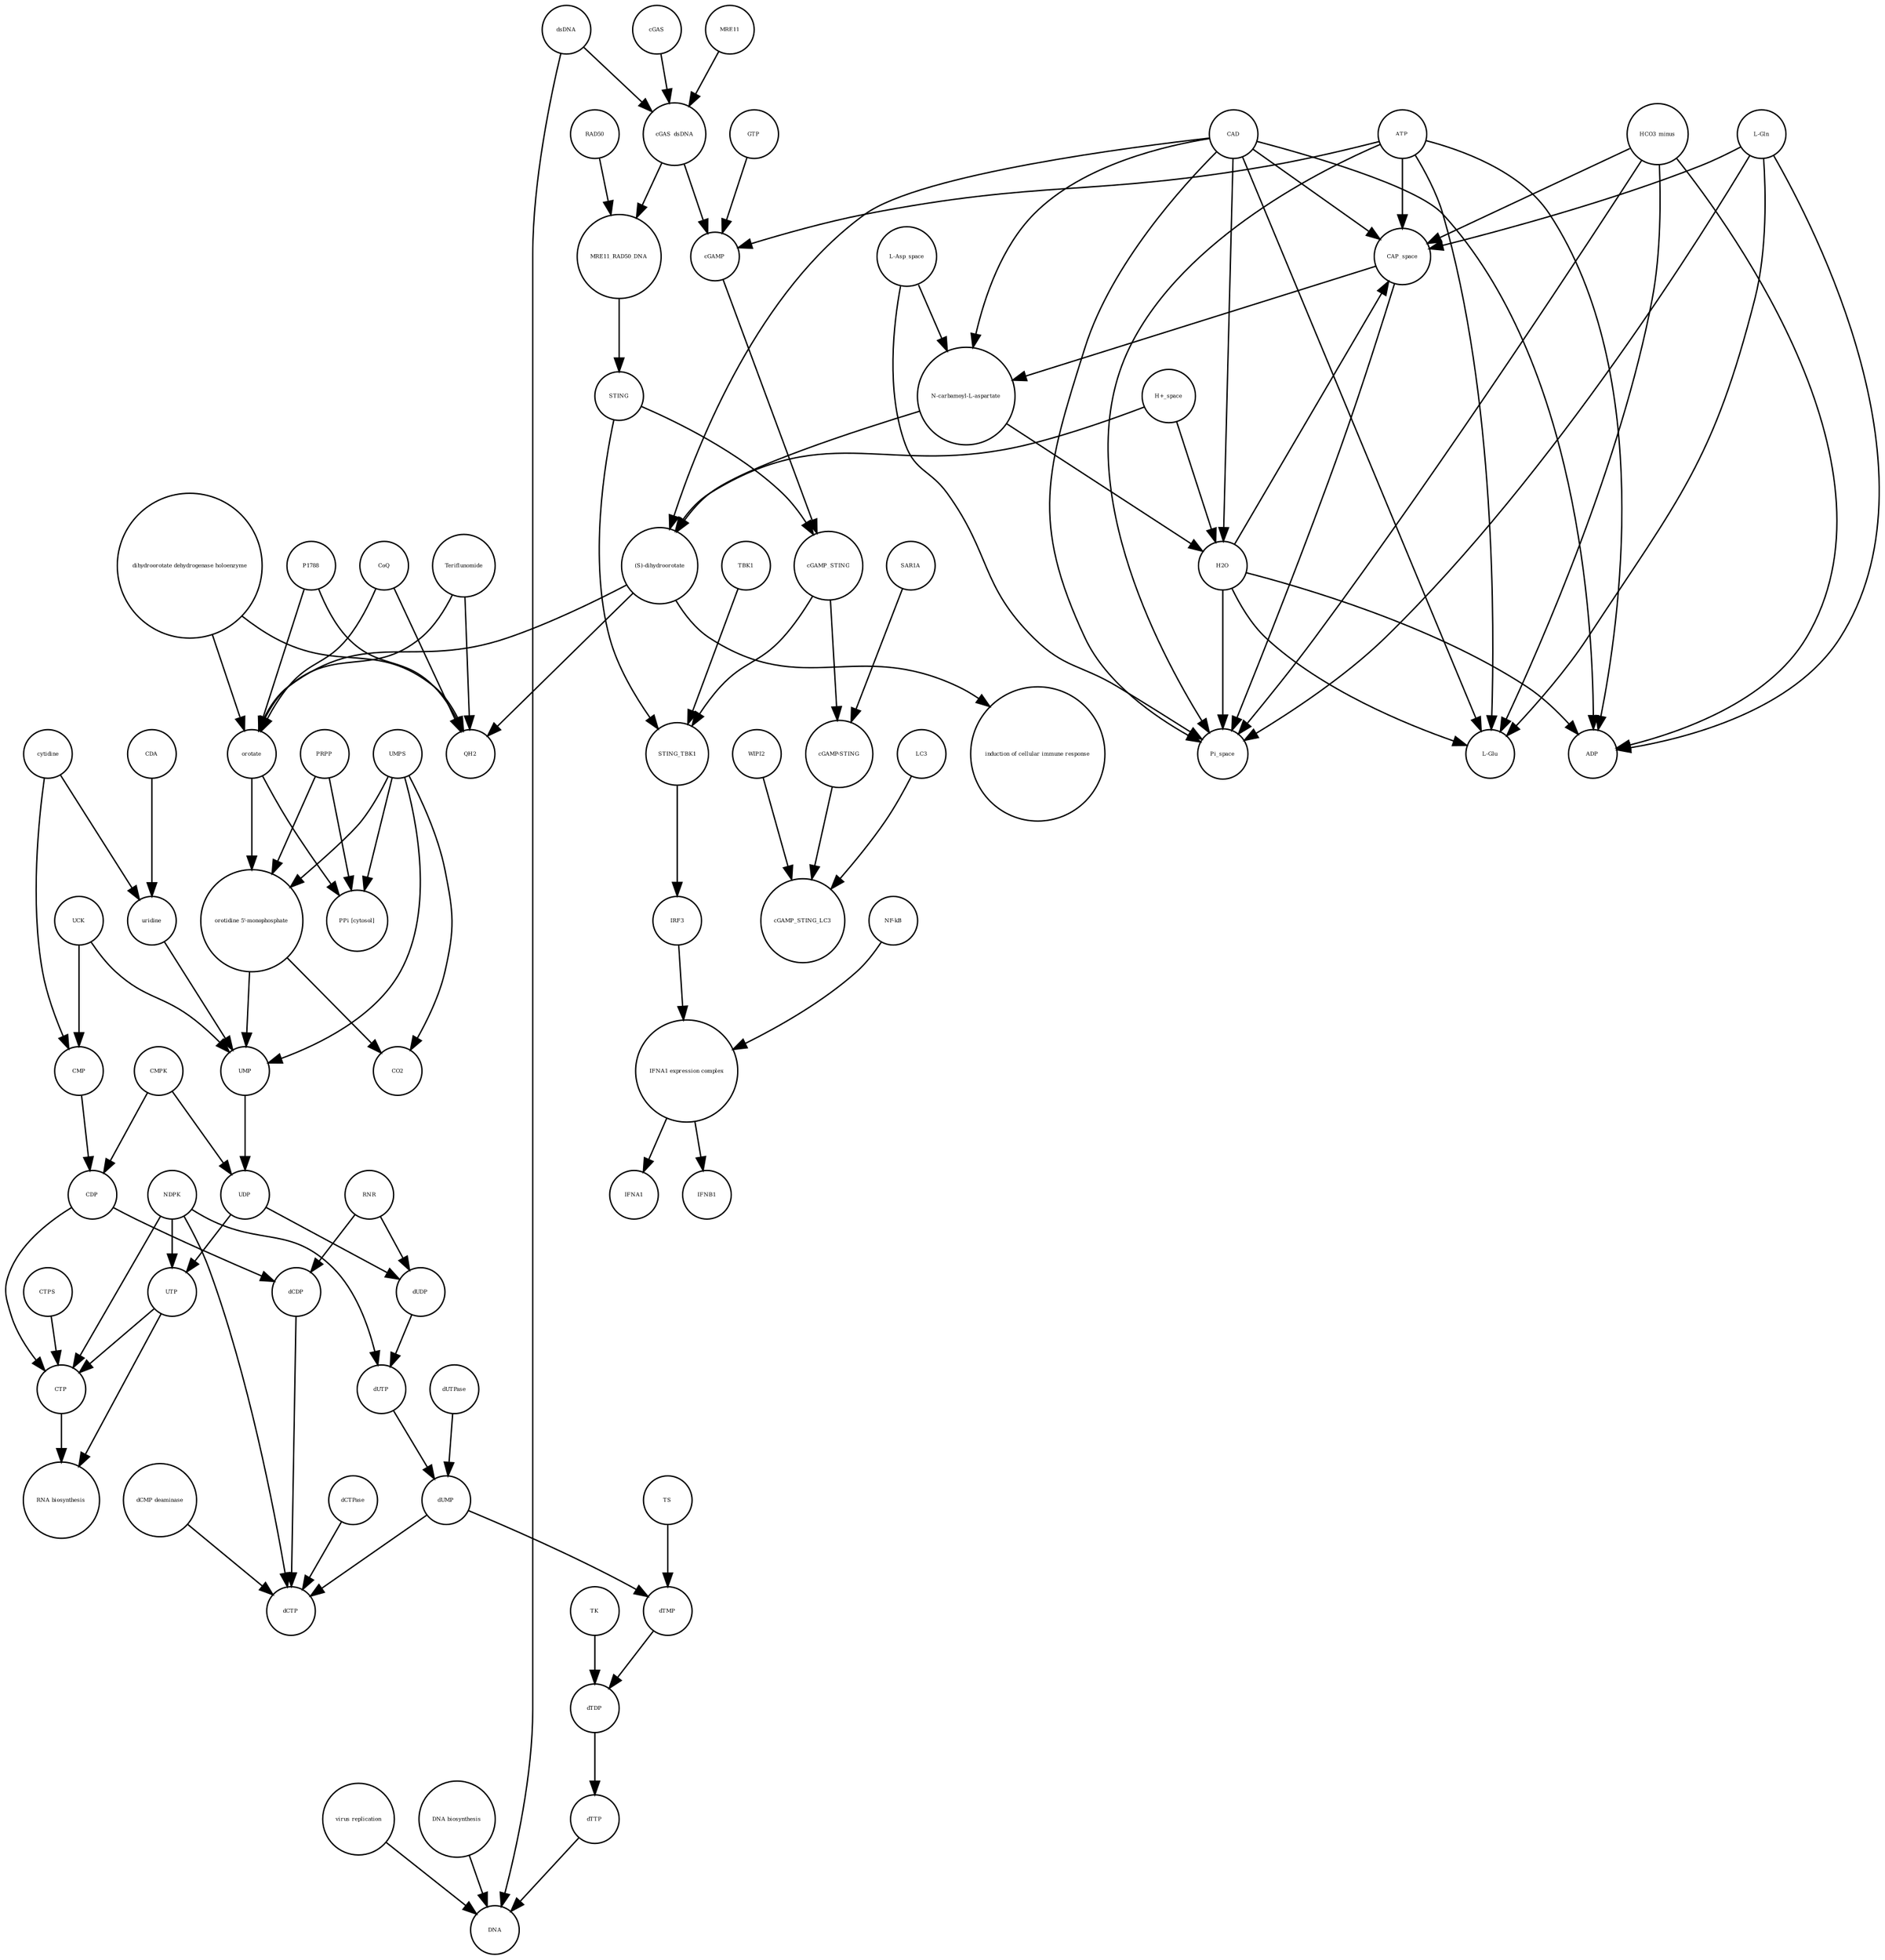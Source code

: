 strict digraph  {
UTP [annotation="", bipartite=0, cls="simple chemical", fontsize=4, label=UTP, shape=circle];
"RNA biosynthesis" [annotation="urn_miriam_obo.go_GO%3A0032774", bipartite=0, cls=phenotype, fontsize=4, label="RNA biosynthesis", shape=circle];
CTP [annotation="", bipartite=0, cls="simple chemical", fontsize=4, label=CTP, shape=circle];
"(S)-dihydroorotate" [annotation="", bipartite=0, cls="simple chemical", fontsize=4, label="(S)-dihydroorotate", shape=circle];
"induction of cellular immune response" [annotation="", bipartite=0, cls=phenotype, fontsize=4, label="induction of cellular immune response", shape=circle];
CMPK [annotation="", bipartite=0, cls=macromolecule, fontsize=4, label=CMPK, shape=circle];
CDP [annotation="", bipartite=0, cls="simple chemical", fontsize=4, label=CDP, shape=circle];
GTP [annotation="", bipartite=0, cls="simple chemical", fontsize=4, label=GTP, shape=circle];
cytidine [annotation="", bipartite=0, cls="simple chemical", fontsize=4, label=cytidine, shape=circle];
UMP [annotation="", bipartite=0, cls="simple chemical", fontsize=4, label=UMP, shape=circle];
"L-Gln" [annotation="", bipartite=0, cls="simple chemical", fontsize=4, label="L-Gln", shape=circle];
UCK [annotation="", bipartite=0, cls=macromolecule, fontsize=4, label=UCK, shape=circle];
UDP [annotation="", bipartite=0, cls="simple chemical", fontsize=4, label=UDP, shape=circle];
"dCMP deaminase" [annotation="", bipartite=0, cls=macromolecule, fontsize=4, label="dCMP deaminase", shape=circle];
IFNB1 [annotation="", bipartite=0, cls="nucleic acid feature", fontsize=4, label=IFNB1, shape=circle];
"IFNA1 expression complex" [annotation="", bipartite=0, cls=complex, fontsize=4, label="IFNA1 expression complex", shape=circle];
PRPP [annotation="", bipartite=0, cls="simple chemical", fontsize=4, label=PRPP, shape=circle];
"virus replication" [annotation="", bipartite=0, cls=phenotype, fontsize=4, label="virus replication", shape=circle];
TS [annotation="", bipartite=0, cls=macromolecule, fontsize=4, label=TS, shape=circle];
CAD [annotation="", bipartite=0, cls=macromolecule, fontsize=4, label=CAD, shape=circle];
"dihydroorotate dehydrogenase holoenzyme" [annotation="", bipartite=0, cls="simple chemical", fontsize=4, label="dihydroorotate dehydrogenase holoenzyme", shape=circle];
"DNA biosynthesis" [annotation="urn_miriam_obo.go_GO%3A0071897", bipartite=0, cls=phenotype, fontsize=4, label="DNA biosynthesis", shape=circle];
dCTP [annotation="", bipartite=0, cls="simple chemical", fontsize=4, label=dCTP, shape=circle];
HCO3_minus [annotation="", bipartite=0, cls="simple chemical", fontsize=4, label=HCO3_minus, shape=circle];
CMP [annotation="", bipartite=0, cls="simple chemical", fontsize=4, label=CMP, shape=circle];
WIPI2 [annotation="", bipartite=0, cls=macromolecule, fontsize=4, label=WIPI2, shape=circle];
CO2 [annotation="", bipartite=0, cls="simple chemical", fontsize=4, label=CO2, shape=circle];
IRF3 [annotation="", bipartite=0, cls="macromolecule multimer", fontsize=4, label=IRF3, shape=circle];
RNR [annotation="", bipartite=0, cls=macromolecule, fontsize=4, label=RNR, shape=circle];
TK [annotation="", bipartite=0, cls=macromolecule, fontsize=4, label=TK, shape=circle];
dsDNA [annotation="", bipartite=0, cls="simple chemical", fontsize=4, label=dsDNA, shape=circle];
P1788 [annotation="", bipartite=0, cls="simple chemical", fontsize=4, label=P1788, shape=circle];
DNA [annotation="", bipartite=0, cls="nucleic acid feature", fontsize=4, label=DNA, shape=circle];
"L-Glu" [annotation="", bipartite=0, cls="simple chemical", fontsize=4, label="L-Glu", shape=circle];
UMPS [annotation="", bipartite=0, cls="macromolecule multimer", fontsize=4, label=UMPS, shape=circle];
dTDP [annotation="", bipartite=0, cls="simple chemical", fontsize=4, label=dTDP, shape=circle];
cGAS_dsDNA [annotation="", bipartite=0, cls=complex, fontsize=4, label=cGAS_dsDNA, shape=circle];
dUTP [annotation="", bipartite=0, cls="simple chemical", fontsize=4, label=dUTP, shape=circle];
"NF-kB" [annotation="", bipartite=0, cls=complex, fontsize=4, label="NF-kB", shape=circle];
cGAMP [annotation="", bipartite=0, cls="simple chemical", fontsize=4, label=cGAMP, shape=circle];
CTPS [annotation="", bipartite=0, cls=macromolecule, fontsize=4, label=CTPS, shape=circle];
MRE11 [annotation="", bipartite=0, cls="macromolecule multimer", fontsize=4, label=MRE11, shape=circle];
RAD50 [annotation="", bipartite=0, cls="macromolecule multimer", fontsize=4, label=RAD50, shape=circle];
cGAMP_STING_LC3 [annotation="", bipartite=0, cls=complex, fontsize=4, label=cGAMP_STING_LC3, shape=circle];
dUDP [annotation="", bipartite=0, cls="simple chemical", fontsize=4, label=dUDP, shape=circle];
"L-Asp_space" [annotation="", bipartite=0, cls="simple chemical", fontsize=4, label="L-Asp_space", shape=circle];
CoQ [annotation="", bipartite=0, cls="simple chemical", fontsize=4, label=CoQ, shape=circle];
dCDP [annotation="", bipartite=0, cls="simple chemical", fontsize=4, label=dCDP, shape=circle];
LC3 [annotation="", bipartite=0, cls=macromolecule, fontsize=4, label=LC3, shape=circle];
orotate [annotation="", bipartite=0, cls="simple chemical", fontsize=4, label=orotate, shape=circle];
dUTPase [annotation="", bipartite=0, cls=macromolecule, fontsize=4, label=dUTPase, shape=circle];
"PPi [cytosol]" [annotation="", bipartite=0, cls="simple chemical", fontsize=4, label="PPi [cytosol]", shape=circle];
STING [annotation="", bipartite=0, cls="macromolecule multimer", fontsize=4, label=STING, shape=circle];
CAP_space [annotation="", bipartite=0, cls="simple chemical", fontsize=4, label=CAP_space, shape=circle];
"orotidine 5'-monophosphate" [annotation="", bipartite=0, cls="simple chemical", fontsize=4, label="orotidine 5'-monophosphate", shape=circle];
TBK1 [annotation="", bipartite=0, cls=macromolecule, fontsize=4, label=TBK1, shape=circle];
"N-carbamoyl-L-aspartate" [annotation="", bipartite=0, cls="simple chemical", fontsize=4, label="N-carbamoyl-L-aspartate", shape=circle];
IFNA1 [annotation="", bipartite=0, cls="nucleic acid feature", fontsize=4, label=IFNA1, shape=circle];
Teriflunomide [annotation="", bipartite=0, cls="simple chemical", fontsize=4, label=Teriflunomide, shape=circle];
ADP [annotation="", bipartite=0, cls="simple chemical", fontsize=4, label=ADP, shape=circle];
QH2 [annotation="", bipartite=0, cls="simple chemical", fontsize=4, label=QH2, shape=circle];
H2O [annotation="", bipartite=0, cls="simple chemical", fontsize=4, label=H2O, shape=circle];
NDPK [annotation="", bipartite=0, cls=macromolecule, fontsize=4, label=NDPK, shape=circle];
CDA [annotation="", bipartite=0, cls=macromolecule, fontsize=4, label=CDA, shape=circle];
dUMP [annotation="", bipartite=0, cls="simple chemical", fontsize=4, label=dUMP, shape=circle];
dCTPase [annotation="", bipartite=0, cls=macromolecule, fontsize=4, label=dCTPase, shape=circle];
Pi_space [annotation="", bipartite=0, cls="simple chemical", fontsize=4, label=Pi_space, shape=circle];
uridine [annotation="", bipartite=0, cls="simple chemical", fontsize=4, label=uridine, shape=circle];
dTMP [annotation="", bipartite=0, cls="simple chemical", fontsize=4, label=dTMP, shape=circle];
dTTP [annotation="", bipartite=0, cls="simple chemical", fontsize=4, label=dTTP, shape=circle];
cGAS [annotation="", bipartite=0, cls=macromolecule, fontsize=4, label=cGAS, shape=circle];
STING_TBK1 [annotation="", bipartite=0, cls=complex, fontsize=4, label=STING_TBK1, shape=circle];
MRE11_RAD50_DNA [annotation="", bipartite=0, cls=complex, fontsize=4, label=MRE11_RAD50_DNA, shape=circle];
SAR1A [annotation="", bipartite=0, cls=macromolecule, fontsize=4, label=SAR1A, shape=circle];
"H+_space" [annotation="", bipartite=0, cls="simple chemical", fontsize=4, label="H+_space", shape=circle];
"cGAMP-STING" [annotation="", bipartite=0, cls=complex, fontsize=4, label="cGAMP-STING", shape=circle];
cGAMP_STING [annotation="", bipartite=0, cls=complex, fontsize=4, label=cGAMP_STING, shape=circle];
ATP [annotation="", bipartite=0, cls="simple chemical", fontsize=4, label=ATP, shape=circle];
UTP -> "RNA biosynthesis"  [annotation="", interaction_type="necessary stimulation"];
UTP -> CTP  [annotation="", interaction_type=production];
CTP -> "RNA biosynthesis"  [annotation="", interaction_type="necessary stimulation"];
"(S)-dihydroorotate" -> "induction of cellular immune response"  [annotation="", interaction_type="necessary stimulation"];
"(S)-dihydroorotate" -> orotate  [annotation="", interaction_type=production];
"(S)-dihydroorotate" -> QH2  [annotation="", interaction_type=production];
CMPK -> UDP  [annotation="", interaction_type=catalysis];
CMPK -> CDP  [annotation="", interaction_type=catalysis];
CDP -> dCDP  [annotation="", interaction_type=production];
CDP -> CTP  [annotation="", interaction_type=production];
GTP -> cGAMP  [annotation="", interaction_type=production];
cytidine -> uridine  [annotation="", interaction_type=production];
cytidine -> CMP  [annotation="", interaction_type=production];
UMP -> UDP  [annotation="", interaction_type=production];
"L-Gln" -> "L-Glu"  [annotation="", interaction_type=production];
"L-Gln" -> ADP  [annotation="", interaction_type=production];
"L-Gln" -> CAP_space  [annotation="", interaction_type=production];
"L-Gln" -> Pi_space  [annotation="", interaction_type=production];
UCK -> UMP  [annotation="", interaction_type=catalysis];
UCK -> CMP  [annotation="", interaction_type=catalysis];
UDP -> UTP  [annotation="", interaction_type=production];
UDP -> dUDP  [annotation="", interaction_type=production];
"dCMP deaminase" -> dCTP  [annotation="", interaction_type=catalysis];
"IFNA1 expression complex" -> IFNB1  [annotation="", interaction_type=stimulation];
"IFNA1 expression complex" -> IFNA1  [annotation="", interaction_type=stimulation];
PRPP -> "orotidine 5'-monophosphate"  [annotation="", interaction_type=production];
PRPP -> "PPi [cytosol]"  [annotation="", interaction_type=production];
"virus replication" -> DNA  [annotation="", interaction_type=inhibition];
TS -> dTMP  [annotation="", interaction_type=catalysis];
CAD -> Pi_space  [annotation=urn_miriam_reactome_REACT_1698, interaction_type=catalysis];
CAD -> "L-Glu"  [annotation=urn_miriam_reactome_REACT_1698, interaction_type=catalysis];
CAD -> CAP_space  [annotation=urn_miriam_reactome_REACT_1698, interaction_type=catalysis];
CAD -> ADP  [annotation=urn_miriam_reactome_REACT_1698, interaction_type=catalysis];
CAD -> "N-carbamoyl-L-aspartate"  [annotation=urn_miriam_reactome_REACT_1698, interaction_type=catalysis];
CAD -> H2O  [annotation=urn_miriam_reactome_REACT_1698, interaction_type=catalysis];
CAD -> "(S)-dihydroorotate"  [annotation=urn_miriam_reactome_REACT_1698, interaction_type=catalysis];
"dihydroorotate dehydrogenase holoenzyme" -> orotate  [annotation=urn_miriam_reactome_REACT_1698, interaction_type=catalysis];
"dihydroorotate dehydrogenase holoenzyme" -> QH2  [annotation=urn_miriam_reactome_REACT_1698, interaction_type=catalysis];
"DNA biosynthesis" -> DNA  [annotation="", interaction_type=catalysis];
HCO3_minus -> "L-Glu"  [annotation="", interaction_type=production];
HCO3_minus -> ADP  [annotation="", interaction_type=production];
HCO3_minus -> CAP_space  [annotation="", interaction_type=production];
HCO3_minus -> Pi_space  [annotation="", interaction_type=production];
CMP -> CDP  [annotation="", interaction_type=production];
WIPI2 -> cGAMP_STING_LC3  [annotation="", interaction_type=catalysis];
IRF3 -> "IFNA1 expression complex"  [annotation="", interaction_type=production];
RNR -> dCDP  [annotation="", interaction_type=catalysis];
RNR -> dUDP  [annotation="", interaction_type=catalysis];
TK -> dTDP  [annotation="", interaction_type=catalysis];
dsDNA -> cGAS_dsDNA  [annotation="", interaction_type=production];
dsDNA -> DNA  [annotation="", interaction_type=production];
P1788 -> orotate  [annotation=urn_miriam_reactome_REACT_1698, interaction_type=inhibition];
P1788 -> QH2  [annotation=urn_miriam_reactome_REACT_1698, interaction_type=inhibition];
UMPS -> CO2  [annotation=urn_miriam_reactome_REACT_1698, interaction_type=catalysis];
UMPS -> UMP  [annotation=urn_miriam_reactome_REACT_1698, interaction_type=catalysis];
UMPS -> "orotidine 5'-monophosphate"  [annotation=urn_miriam_reactome_REACT_1698, interaction_type=catalysis];
UMPS -> "PPi [cytosol]"  [annotation=urn_miriam_reactome_REACT_1698, interaction_type=catalysis];
dTDP -> dTTP  [annotation="", interaction_type=production];
cGAS_dsDNA -> cGAMP  [annotation="", interaction_type=catalysis];
cGAS_dsDNA -> MRE11_RAD50_DNA  [annotation="", interaction_type=production];
dUTP -> dUMP  [annotation="", interaction_type=production];
"NF-kB" -> "IFNA1 expression complex"  [annotation="", interaction_type=production];
cGAMP -> cGAMP_STING  [annotation="", interaction_type=production];
CTPS -> CTP  [annotation="", interaction_type=catalysis];
MRE11 -> cGAS_dsDNA  [annotation="", interaction_type=production];
RAD50 -> MRE11_RAD50_DNA  [annotation="", interaction_type=production];
dUDP -> dUTP  [annotation="", interaction_type=production];
"L-Asp_space" -> "N-carbamoyl-L-aspartate"  [annotation="", interaction_type=production];
"L-Asp_space" -> Pi_space  [annotation="", interaction_type=production];
CoQ -> orotate  [annotation="", interaction_type=production];
CoQ -> QH2  [annotation="", interaction_type=production];
dCDP -> dCTP  [annotation="", interaction_type=production];
LC3 -> cGAMP_STING_LC3  [annotation="", interaction_type=production];
orotate -> "orotidine 5'-monophosphate"  [annotation="", interaction_type=production];
orotate -> "PPi [cytosol]"  [annotation="", interaction_type=production];
dUTPase -> dUMP  [annotation="", interaction_type=catalysis];
STING -> cGAMP_STING  [annotation="", interaction_type=production];
STING -> STING_TBK1  [annotation="", interaction_type=production];
CAP_space -> "N-carbamoyl-L-aspartate"  [annotation="", interaction_type=production];
CAP_space -> Pi_space  [annotation="", interaction_type=production];
"orotidine 5'-monophosphate" -> CO2  [annotation="", interaction_type=production];
"orotidine 5'-monophosphate" -> UMP  [annotation="", interaction_type=production];
TBK1 -> STING_TBK1  [annotation="", interaction_type=production];
"N-carbamoyl-L-aspartate" -> H2O  [annotation="", interaction_type=production];
"N-carbamoyl-L-aspartate" -> "(S)-dihydroorotate"  [annotation="", interaction_type=production];
Teriflunomide -> orotate  [annotation=urn_miriam_reactome_REACT_1698, interaction_type=inhibition];
Teriflunomide -> QH2  [annotation=urn_miriam_reactome_REACT_1698, interaction_type=inhibition];
H2O -> "L-Glu"  [annotation="", interaction_type=production];
H2O -> ADP  [annotation="", interaction_type=production];
H2O -> CAP_space  [annotation="", interaction_type=production];
H2O -> Pi_space  [annotation="", interaction_type=production];
NDPK -> dCTP  [annotation="", interaction_type=catalysis];
NDPK -> UTP  [annotation="", interaction_type=catalysis];
NDPK -> dUTP  [annotation="", interaction_type=catalysis];
NDPK -> CTP  [annotation="", interaction_type=catalysis];
CDA -> uridine  [annotation="", interaction_type=catalysis];
dUMP -> dCTP  [annotation="", interaction_type=production];
dUMP -> dTMP  [annotation="", interaction_type=production];
dCTPase -> dCTP  [annotation="", interaction_type=catalysis];
uridine -> UMP  [annotation="", interaction_type=production];
dTMP -> dTDP  [annotation="", interaction_type=production];
dTTP -> DNA  [annotation="", interaction_type=production];
cGAS -> cGAS_dsDNA  [annotation="", interaction_type=production];
STING_TBK1 -> IRF3  [annotation="", interaction_type=catalysis];
MRE11_RAD50_DNA -> STING  [annotation="", interaction_type=catalysis];
SAR1A -> "cGAMP-STING"  [annotation="", interaction_type=catalysis];
"H+_space" -> H2O  [annotation="", interaction_type=production];
"H+_space" -> "(S)-dihydroorotate"  [annotation="", interaction_type=production];
"cGAMP-STING" -> cGAMP_STING_LC3  [annotation="", interaction_type=production];
cGAMP_STING -> "cGAMP-STING"  [annotation="", interaction_type=production];
cGAMP_STING -> STING_TBK1  [annotation="", interaction_type=production];
ATP -> cGAMP  [annotation="", interaction_type=production];
ATP -> Pi_space  [annotation="", interaction_type=production];
ATP -> "L-Glu"  [annotation="", interaction_type=production];
ATP -> CAP_space  [annotation="", interaction_type=production];
ATP -> ADP  [annotation="", interaction_type=production];
}
